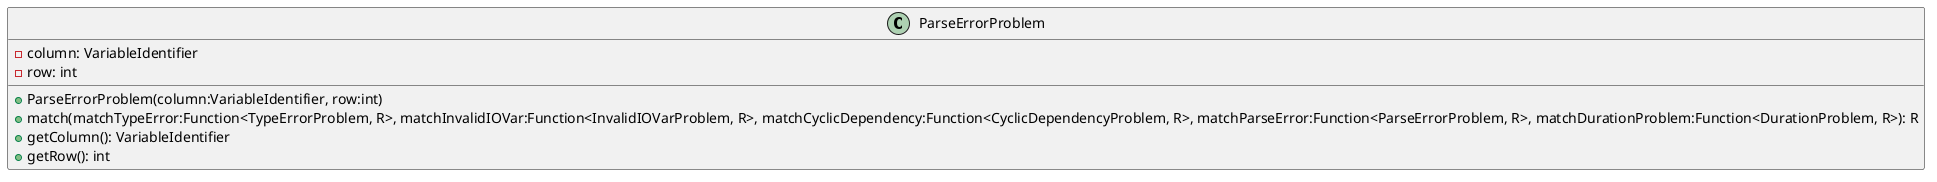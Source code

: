 @startuml

    class ParseErrorProblem {
        -column: VariableIdentifier
        -row: int
        +ParseErrorProblem(column:VariableIdentifier, row:int)
        +match(matchTypeError:Function<TypeErrorProblem, R>, matchInvalidIOVar:Function<InvalidIOVarProblem, R>, matchCyclicDependency:Function<CyclicDependencyProblem, R>, matchParseError:Function<ParseErrorProblem, R>, matchDurationProblem:Function<DurationProblem, R>): R
        +getColumn(): VariableIdentifier
        +getRow(): int
    }

@enduml
